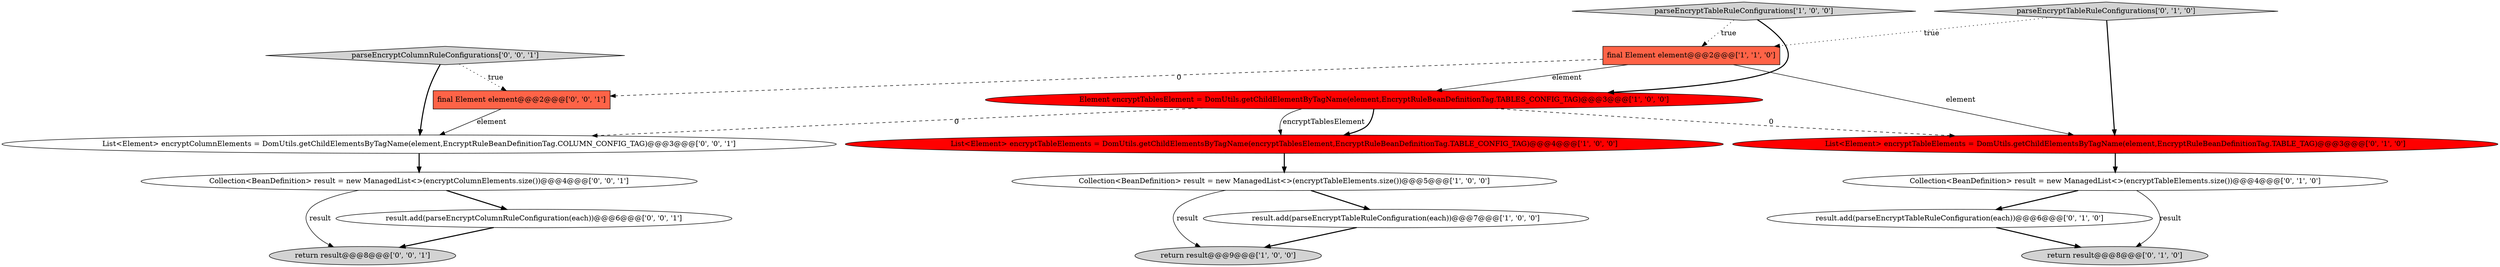digraph {
12 [style = filled, label = "parseEncryptColumnRuleConfigurations['0', '0', '1']", fillcolor = lightgray, shape = diamond image = "AAA0AAABBB3BBB"];
10 [style = filled, label = "result.add(parseEncryptTableRuleConfiguration(each))@@@6@@@['0', '1', '0']", fillcolor = white, shape = ellipse image = "AAA0AAABBB2BBB"];
1 [style = filled, label = "Collection<BeanDefinition> result = new ManagedList<>(encryptTableElements.size())@@@5@@@['1', '0', '0']", fillcolor = white, shape = ellipse image = "AAA0AAABBB1BBB"];
6 [style = filled, label = "final Element element@@@2@@@['1', '1', '0']", fillcolor = tomato, shape = box image = "AAA0AAABBB1BBB"];
5 [style = filled, label = "parseEncryptTableRuleConfigurations['1', '0', '0']", fillcolor = lightgray, shape = diamond image = "AAA0AAABBB1BBB"];
8 [style = filled, label = "parseEncryptTableRuleConfigurations['0', '1', '0']", fillcolor = lightgray, shape = diamond image = "AAA0AAABBB2BBB"];
3 [style = filled, label = "List<Element> encryptTableElements = DomUtils.getChildElementsByTagName(encryptTablesElement,EncryptRuleBeanDefinitionTag.TABLE_CONFIG_TAG)@@@4@@@['1', '0', '0']", fillcolor = red, shape = ellipse image = "AAA1AAABBB1BBB"];
2 [style = filled, label = "return result@@@9@@@['1', '0', '0']", fillcolor = lightgray, shape = ellipse image = "AAA0AAABBB1BBB"];
7 [style = filled, label = "List<Element> encryptTableElements = DomUtils.getChildElementsByTagName(element,EncryptRuleBeanDefinitionTag.TABLE_TAG)@@@3@@@['0', '1', '0']", fillcolor = red, shape = ellipse image = "AAA1AAABBB2BBB"];
16 [style = filled, label = "final Element element@@@2@@@['0', '0', '1']", fillcolor = tomato, shape = box image = "AAA0AAABBB3BBB"];
11 [style = filled, label = "return result@@@8@@@['0', '1', '0']", fillcolor = lightgray, shape = ellipse image = "AAA0AAABBB2BBB"];
13 [style = filled, label = "return result@@@8@@@['0', '0', '1']", fillcolor = lightgray, shape = ellipse image = "AAA0AAABBB3BBB"];
4 [style = filled, label = "result.add(parseEncryptTableRuleConfiguration(each))@@@7@@@['1', '0', '0']", fillcolor = white, shape = ellipse image = "AAA0AAABBB1BBB"];
9 [style = filled, label = "Collection<BeanDefinition> result = new ManagedList<>(encryptTableElements.size())@@@4@@@['0', '1', '0']", fillcolor = white, shape = ellipse image = "AAA0AAABBB2BBB"];
14 [style = filled, label = "List<Element> encryptColumnElements = DomUtils.getChildElementsByTagName(element,EncryptRuleBeanDefinitionTag.COLUMN_CONFIG_TAG)@@@3@@@['0', '0', '1']", fillcolor = white, shape = ellipse image = "AAA0AAABBB3BBB"];
0 [style = filled, label = "Element encryptTablesElement = DomUtils.getChildElementByTagName(element,EncryptRuleBeanDefinitionTag.TABLES_CONFIG_TAG)@@@3@@@['1', '0', '0']", fillcolor = red, shape = ellipse image = "AAA1AAABBB1BBB"];
17 [style = filled, label = "Collection<BeanDefinition> result = new ManagedList<>(encryptColumnElements.size())@@@4@@@['0', '0', '1']", fillcolor = white, shape = ellipse image = "AAA0AAABBB3BBB"];
15 [style = filled, label = "result.add(parseEncryptColumnRuleConfiguration(each))@@@6@@@['0', '0', '1']", fillcolor = white, shape = ellipse image = "AAA0AAABBB3BBB"];
0->3 [style = bold, label=""];
1->4 [style = bold, label=""];
15->13 [style = bold, label=""];
3->1 [style = bold, label=""];
5->6 [style = dotted, label="true"];
14->17 [style = bold, label=""];
4->2 [style = bold, label=""];
9->10 [style = bold, label=""];
17->13 [style = solid, label="result"];
8->7 [style = bold, label=""];
7->9 [style = bold, label=""];
0->14 [style = dashed, label="0"];
9->11 [style = solid, label="result"];
6->16 [style = dashed, label="0"];
8->6 [style = dotted, label="true"];
5->0 [style = bold, label=""];
12->16 [style = dotted, label="true"];
6->0 [style = solid, label="element"];
12->14 [style = bold, label=""];
17->15 [style = bold, label=""];
16->14 [style = solid, label="element"];
0->7 [style = dashed, label="0"];
1->2 [style = solid, label="result"];
6->7 [style = solid, label="element"];
10->11 [style = bold, label=""];
0->3 [style = solid, label="encryptTablesElement"];
}
